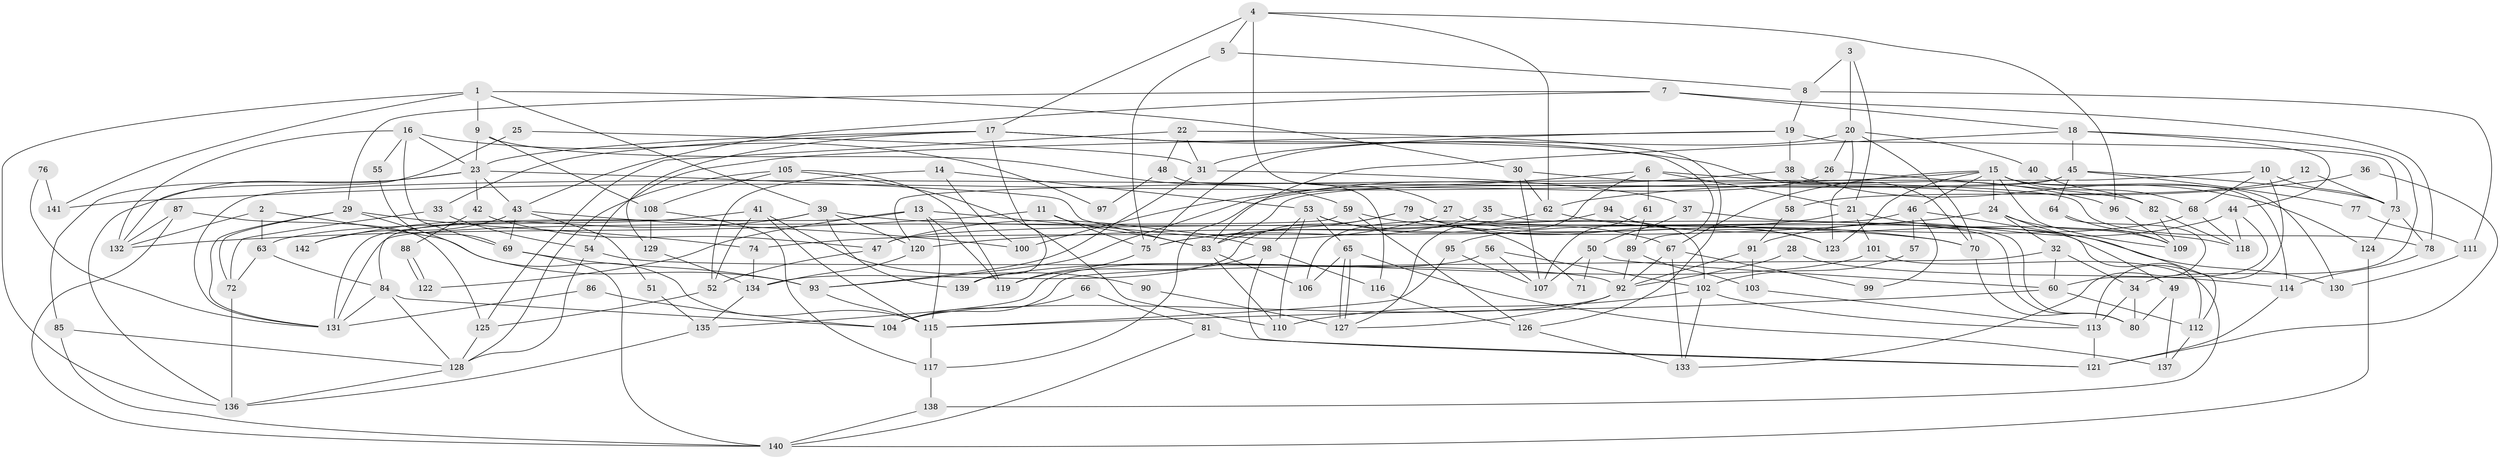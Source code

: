 // Generated by graph-tools (version 1.1) at 2025/36/03/09/25 02:36:18]
// undirected, 142 vertices, 284 edges
graph export_dot {
graph [start="1"]
  node [color=gray90,style=filled];
  1;
  2;
  3;
  4;
  5;
  6;
  7;
  8;
  9;
  10;
  11;
  12;
  13;
  14;
  15;
  16;
  17;
  18;
  19;
  20;
  21;
  22;
  23;
  24;
  25;
  26;
  27;
  28;
  29;
  30;
  31;
  32;
  33;
  34;
  35;
  36;
  37;
  38;
  39;
  40;
  41;
  42;
  43;
  44;
  45;
  46;
  47;
  48;
  49;
  50;
  51;
  52;
  53;
  54;
  55;
  56;
  57;
  58;
  59;
  60;
  61;
  62;
  63;
  64;
  65;
  66;
  67;
  68;
  69;
  70;
  71;
  72;
  73;
  74;
  75;
  76;
  77;
  78;
  79;
  80;
  81;
  82;
  83;
  84;
  85;
  86;
  87;
  88;
  89;
  90;
  91;
  92;
  93;
  94;
  95;
  96;
  97;
  98;
  99;
  100;
  101;
  102;
  103;
  104;
  105;
  106;
  107;
  108;
  109;
  110;
  111;
  112;
  113;
  114;
  115;
  116;
  117;
  118;
  119;
  120;
  121;
  122;
  123;
  124;
  125;
  126;
  127;
  128;
  129;
  130;
  131;
  132;
  133;
  134;
  135;
  136;
  137;
  138;
  139;
  140;
  141;
  142;
  1 -- 39;
  1 -- 136;
  1 -- 9;
  1 -- 30;
  1 -- 141;
  2 -- 93;
  2 -- 132;
  2 -- 63;
  3 -- 20;
  3 -- 21;
  3 -- 8;
  4 -- 5;
  4 -- 62;
  4 -- 17;
  4 -- 27;
  4 -- 96;
  5 -- 75;
  5 -- 8;
  6 -- 100;
  6 -- 127;
  6 -- 21;
  6 -- 61;
  6 -- 96;
  7 -- 18;
  7 -- 78;
  7 -- 29;
  7 -- 43;
  8 -- 19;
  8 -- 111;
  9 -- 23;
  9 -- 59;
  9 -- 108;
  10 -- 73;
  10 -- 113;
  10 -- 68;
  10 -- 120;
  11 -- 83;
  11 -- 75;
  11 -- 132;
  12 -- 58;
  12 -- 73;
  13 -- 115;
  13 -- 98;
  13 -- 119;
  13 -- 122;
  13 -- 131;
  14 -- 52;
  14 -- 53;
  14 -- 100;
  15 -- 24;
  15 -- 68;
  15 -- 46;
  15 -- 67;
  15 -- 109;
  15 -- 114;
  15 -- 123;
  15 -- 130;
  15 -- 141;
  16 -- 23;
  16 -- 69;
  16 -- 55;
  16 -- 97;
  16 -- 132;
  17 -- 70;
  17 -- 23;
  17 -- 33;
  17 -- 89;
  17 -- 129;
  17 -- 139;
  18 -- 45;
  18 -- 83;
  18 -- 34;
  18 -- 44;
  19 -- 31;
  19 -- 54;
  19 -- 38;
  19 -- 73;
  20 -- 70;
  20 -- 123;
  20 -- 26;
  20 -- 40;
  20 -- 75;
  21 -- 101;
  21 -- 74;
  21 -- 130;
  22 -- 125;
  22 -- 126;
  22 -- 31;
  22 -- 48;
  23 -- 136;
  23 -- 42;
  23 -- 43;
  23 -- 83;
  23 -- 85;
  24 -- 120;
  24 -- 109;
  24 -- 32;
  24 -- 49;
  25 -- 31;
  25 -- 132;
  26 -- 82;
  26 -- 117;
  27 -- 47;
  27 -- 112;
  28 -- 114;
  28 -- 92;
  29 -- 115;
  29 -- 72;
  29 -- 74;
  29 -- 131;
  30 -- 107;
  30 -- 62;
  30 -- 78;
  31 -- 37;
  31 -- 93;
  32 -- 104;
  32 -- 34;
  32 -- 60;
  33 -- 54;
  33 -- 72;
  34 -- 80;
  34 -- 113;
  35 -- 75;
  35 -- 80;
  36 -- 121;
  36 -- 62;
  37 -- 50;
  37 -- 80;
  38 -- 124;
  38 -- 58;
  38 -- 93;
  39 -- 120;
  39 -- 84;
  39 -- 70;
  39 -- 139;
  39 -- 142;
  40 -- 82;
  41 -- 63;
  41 -- 115;
  41 -- 52;
  41 -- 90;
  42 -- 47;
  42 -- 88;
  43 -- 51;
  43 -- 69;
  43 -- 100;
  43 -- 142;
  44 -- 91;
  44 -- 60;
  44 -- 118;
  45 -- 131;
  45 -- 83;
  45 -- 64;
  45 -- 73;
  45 -- 77;
  46 -- 112;
  46 -- 47;
  46 -- 57;
  46 -- 99;
  47 -- 52;
  48 -- 116;
  48 -- 97;
  49 -- 80;
  49 -- 137;
  50 -- 107;
  50 -- 60;
  50 -- 71;
  51 -- 135;
  52 -- 125;
  53 -- 98;
  53 -- 65;
  53 -- 67;
  53 -- 71;
  53 -- 110;
  54 -- 92;
  54 -- 128;
  55 -- 69;
  56 -- 135;
  56 -- 102;
  56 -- 107;
  57 -- 102;
  58 -- 91;
  59 -- 131;
  59 -- 70;
  59 -- 126;
  60 -- 112;
  60 -- 115;
  61 -- 107;
  61 -- 89;
  62 -- 75;
  62 -- 118;
  63 -- 72;
  63 -- 84;
  64 -- 109;
  64 -- 133;
  65 -- 127;
  65 -- 127;
  65 -- 137;
  65 -- 106;
  66 -- 104;
  66 -- 81;
  67 -- 92;
  67 -- 99;
  67 -- 133;
  68 -- 118;
  68 -- 95;
  69 -- 93;
  69 -- 140;
  70 -- 80;
  72 -- 136;
  73 -- 78;
  73 -- 124;
  74 -- 134;
  75 -- 119;
  76 -- 131;
  76 -- 141;
  77 -- 111;
  78 -- 114;
  79 -- 134;
  79 -- 102;
  79 -- 83;
  79 -- 123;
  81 -- 140;
  81 -- 121;
  82 -- 118;
  82 -- 109;
  83 -- 106;
  83 -- 110;
  84 -- 131;
  84 -- 104;
  84 -- 128;
  85 -- 128;
  85 -- 140;
  86 -- 104;
  86 -- 131;
  87 -- 132;
  87 -- 140;
  87 -- 125;
  88 -- 122;
  88 -- 122;
  89 -- 92;
  89 -- 103;
  90 -- 127;
  91 -- 92;
  91 -- 103;
  92 -- 104;
  92 -- 127;
  93 -- 115;
  94 -- 123;
  94 -- 106;
  95 -- 115;
  95 -- 107;
  96 -- 109;
  98 -- 121;
  98 -- 119;
  98 -- 116;
  101 -- 139;
  101 -- 138;
  102 -- 133;
  102 -- 110;
  102 -- 113;
  103 -- 113;
  105 -- 108;
  105 -- 110;
  105 -- 119;
  105 -- 128;
  108 -- 117;
  108 -- 129;
  111 -- 130;
  112 -- 137;
  113 -- 121;
  114 -- 121;
  115 -- 117;
  116 -- 126;
  117 -- 138;
  120 -- 134;
  124 -- 140;
  125 -- 128;
  126 -- 133;
  128 -- 136;
  129 -- 134;
  134 -- 135;
  135 -- 136;
  138 -- 140;
}
